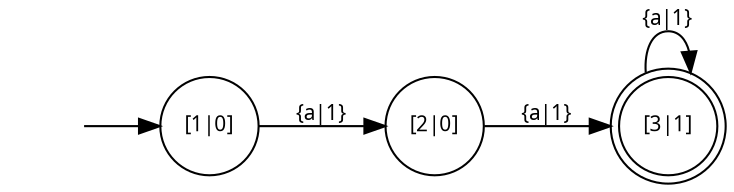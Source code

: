 digraph automaton_merge2 {
	node [shape = circle, fontname = "SFTT1000", fontsize = 10];
	edge [fontname = "SFTT1000", fontsize = 10];
	rankdir = LR;

	0 [style = invisible];
	1 [label = "[1|0]"];
	2 [label = "[2|0]"];
	3 [label = "[3|1]", shape = doublecircle];

	0 -> 1;
	1 -> 2 [label = "{a|1}"];
	2 -> 3 [label = "{a|1}"];
	3 -> 3 [label = "{a|1}"];
}
